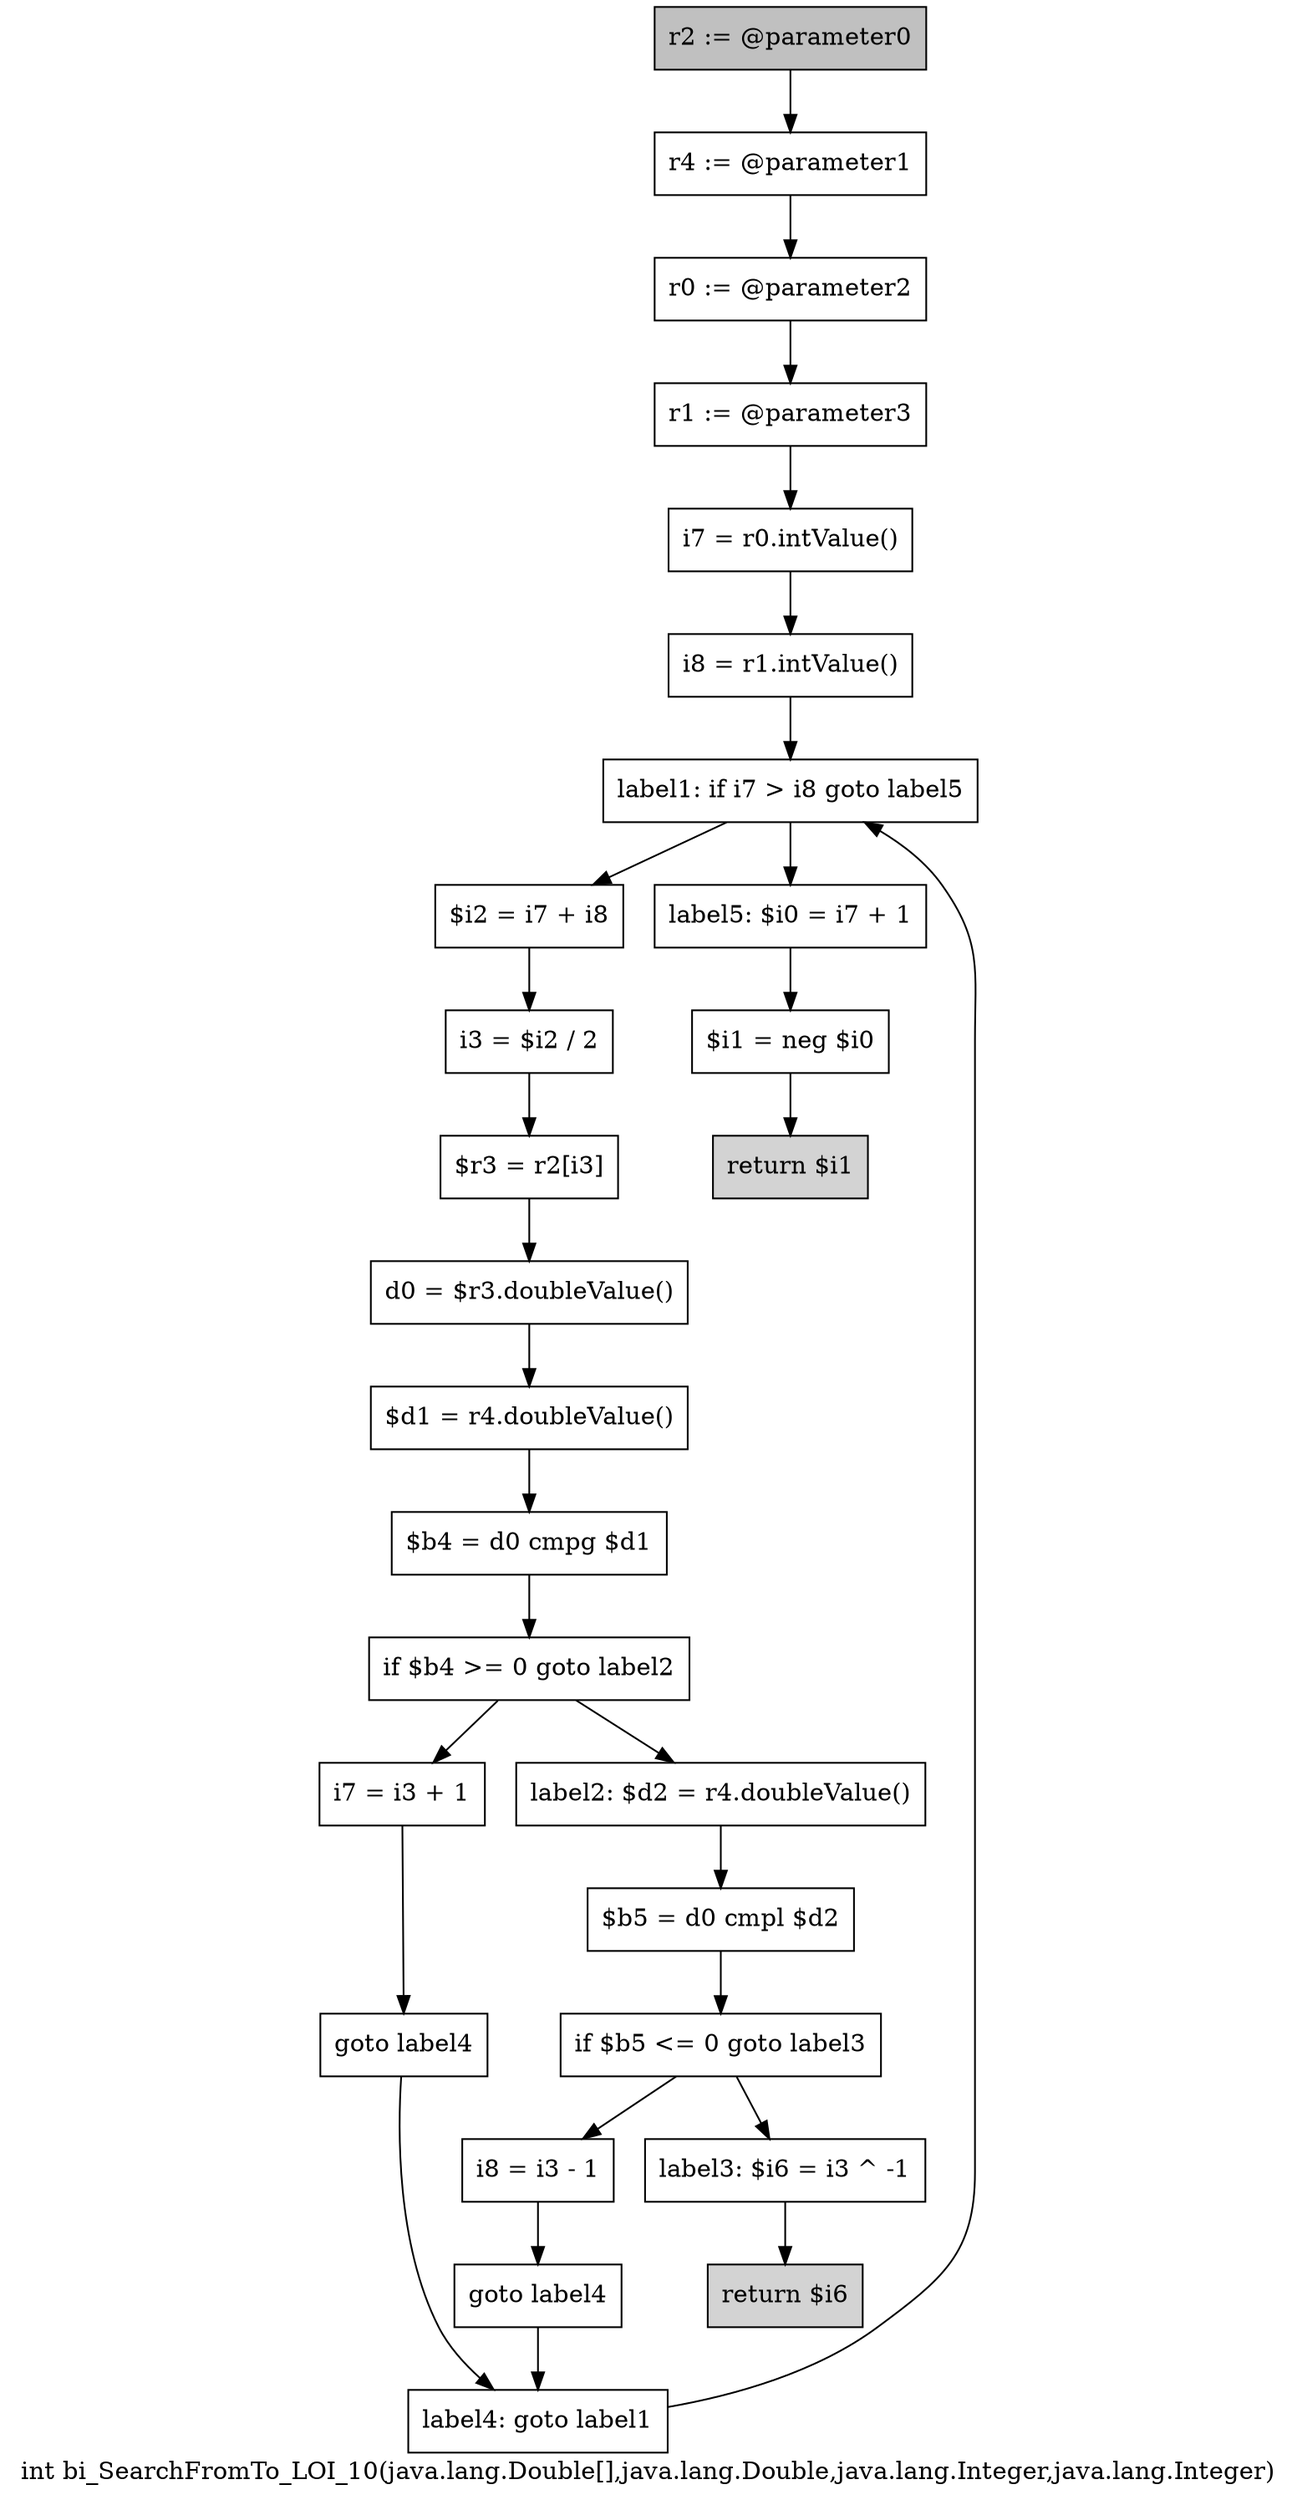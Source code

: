 digraph "int bi_SearchFromTo_LOI_10(java.lang.Double[],java.lang.Double,java.lang.Integer,java.lang.Integer)" {
    label="int bi_SearchFromTo_LOI_10(java.lang.Double[],java.lang.Double,java.lang.Integer,java.lang.Integer)";
    node [shape=box];
    "0" [style=filled,fillcolor=gray,label="r2 := @parameter0",];
    "1" [label="r4 := @parameter1",];
    "0"->"1";
    "2" [label="r0 := @parameter2",];
    "1"->"2";
    "3" [label="r1 := @parameter3",];
    "2"->"3";
    "4" [label="i7 = r0.intValue()",];
    "3"->"4";
    "5" [label="i8 = r1.intValue()",];
    "4"->"5";
    "6" [label="label1: if i7 > i8 goto label5",];
    "5"->"6";
    "7" [label="$i2 = i7 + i8",];
    "6"->"7";
    "24" [label="label5: $i0 = i7 + 1",];
    "6"->"24";
    "8" [label="i3 = $i2 / 2",];
    "7"->"8";
    "9" [label="$r3 = r2[i3]",];
    "8"->"9";
    "10" [label="d0 = $r3.doubleValue()",];
    "9"->"10";
    "11" [label="$d1 = r4.doubleValue()",];
    "10"->"11";
    "12" [label="$b4 = d0 cmpg $d1",];
    "11"->"12";
    "13" [label="if $b4 >= 0 goto label2",];
    "12"->"13";
    "14" [label="i7 = i3 + 1",];
    "13"->"14";
    "16" [label="label2: $d2 = r4.doubleValue()",];
    "13"->"16";
    "15" [label="goto label4",];
    "14"->"15";
    "23" [label="label4: goto label1",];
    "15"->"23";
    "17" [label="$b5 = d0 cmpl $d2",];
    "16"->"17";
    "18" [label="if $b5 <= 0 goto label3",];
    "17"->"18";
    "19" [label="i8 = i3 - 1",];
    "18"->"19";
    "21" [label="label3: $i6 = i3 ^ -1",];
    "18"->"21";
    "20" [label="goto label4",];
    "19"->"20";
    "20"->"23";
    "22" [style=filled,fillcolor=lightgray,label="return $i6",];
    "21"->"22";
    "23"->"6";
    "25" [label="$i1 = neg $i0",];
    "24"->"25";
    "26" [style=filled,fillcolor=lightgray,label="return $i1",];
    "25"->"26";
}
